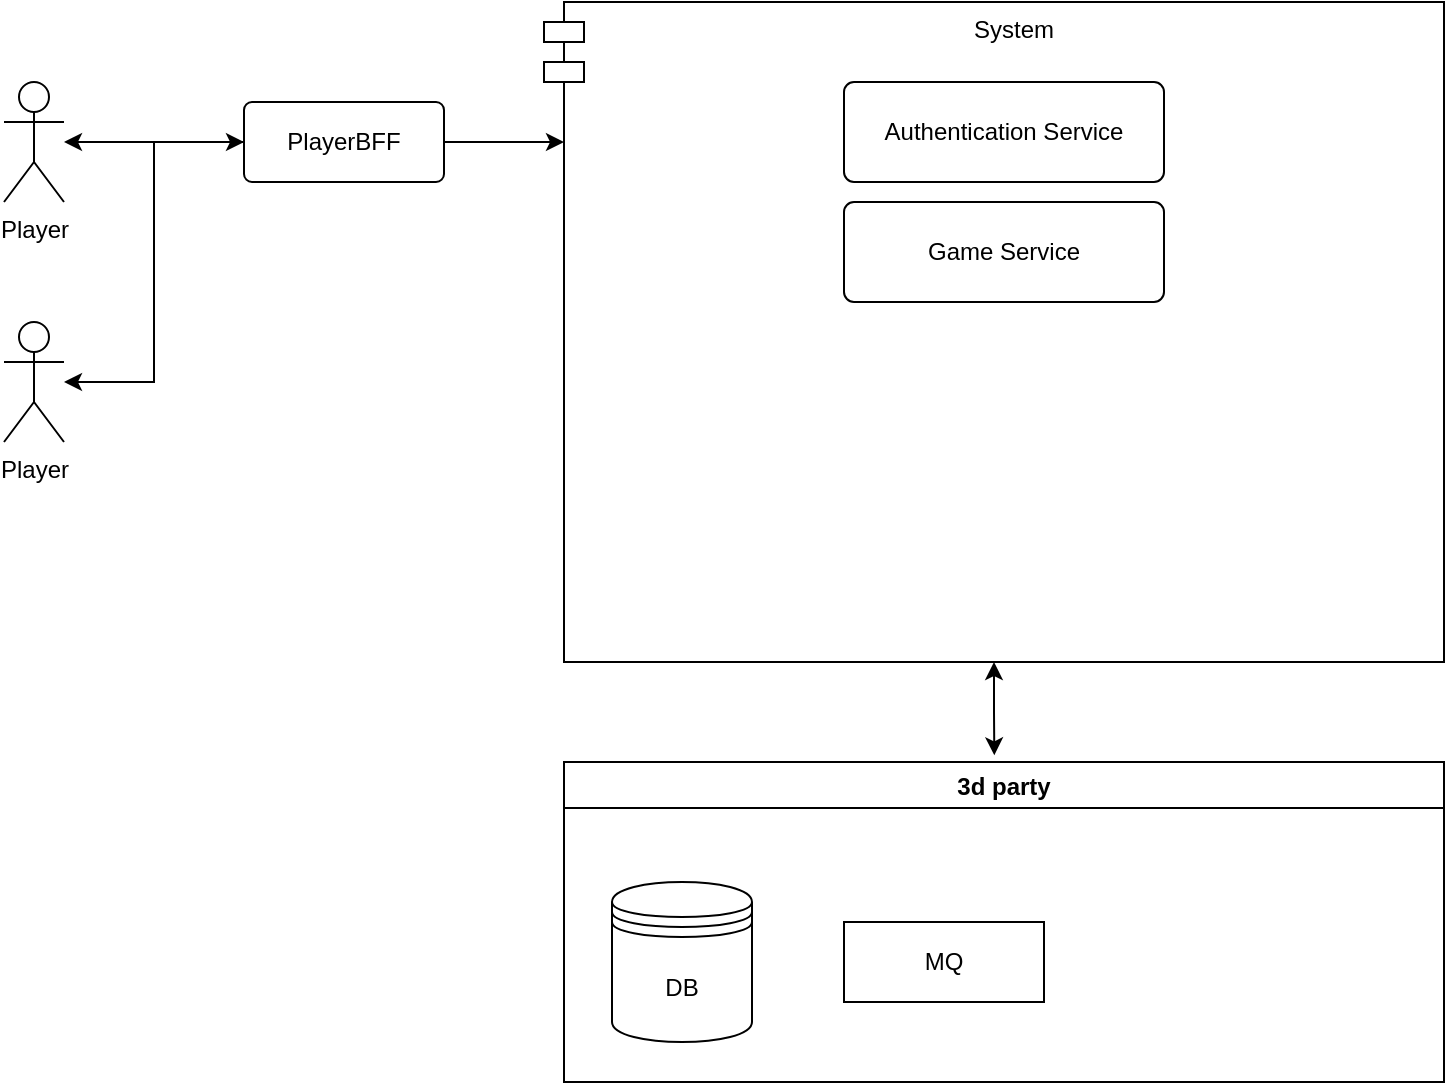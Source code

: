 <mxfile version="15.1.4" type="github">
  <diagram id="IcPDo36wznBp6Ft3FcRZ" name="Page-1">
    <mxGraphModel dx="1387" dy="734" grid="1" gridSize="10" guides="1" tooltips="1" connect="1" arrows="1" fold="1" page="1" pageScale="1" pageWidth="827" pageHeight="1169" math="0" shadow="0">
      <root>
        <mxCell id="0" />
        <mxCell id="1" parent="0" />
        <mxCell id="zY83ZPL1lR6q8MWQFOrT-99" value="Player" style="shape=umlActor;verticalLabelPosition=bottom;verticalAlign=top;html=1;" vertex="1" parent="1">
          <mxGeometry x="40" y="70" width="30" height="60" as="geometry" />
        </mxCell>
        <mxCell id="zY83ZPL1lR6q8MWQFOrT-131" style="edgeStyle=orthogonalEdgeStyle;rounded=0;orthogonalLoop=1;jettySize=auto;html=1;startArrow=classic;startFill=1;endArrow=classic;endFill=1;entryX=0.489;entryY=-0.021;entryDx=0;entryDy=0;entryPerimeter=0;" edge="1" parent="1" source="zY83ZPL1lR6q8MWQFOrT-103" target="zY83ZPL1lR6q8MWQFOrT-130">
          <mxGeometry relative="1" as="geometry" />
        </mxCell>
        <mxCell id="zY83ZPL1lR6q8MWQFOrT-103" value="System" style="shape=module;align=left;spacingLeft=20;align=center;verticalAlign=top;" vertex="1" parent="1">
          <mxGeometry x="310" y="30" width="450" height="330" as="geometry" />
        </mxCell>
        <mxCell id="zY83ZPL1lR6q8MWQFOrT-119" value="" style="edgeStyle=orthogonalEdgeStyle;rounded=0;orthogonalLoop=1;jettySize=auto;html=1;endArrow=classic;startArrow=none;endFill=1;" edge="1" parent="1" source="zY83ZPL1lR6q8MWQFOrT-126">
          <mxGeometry relative="1" as="geometry">
            <mxPoint x="320" y="100" as="targetPoint" />
            <mxPoint x="70" y="70" as="sourcePoint" />
          </mxGeometry>
        </mxCell>
        <mxCell id="zY83ZPL1lR6q8MWQFOrT-126" value="PlayerBFF" style="rounded=1;arcSize=10;whiteSpace=wrap;html=1;align=center;" vertex="1" parent="1">
          <mxGeometry x="160" y="80" width="100" height="40" as="geometry" />
        </mxCell>
        <mxCell id="zY83ZPL1lR6q8MWQFOrT-127" value="" style="edgeStyle=orthogonalEdgeStyle;rounded=0;orthogonalLoop=1;jettySize=auto;html=1;endArrow=none;startArrow=classic;startFill=1;" edge="1" parent="1" source="zY83ZPL1lR6q8MWQFOrT-99" target="zY83ZPL1lR6q8MWQFOrT-126">
          <mxGeometry relative="1" as="geometry">
            <mxPoint x="300.0" y="100" as="targetPoint" />
            <mxPoint x="70" y="70" as="sourcePoint" />
          </mxGeometry>
        </mxCell>
        <mxCell id="zY83ZPL1lR6q8MWQFOrT-130" value="3d party" style="swimlane;" vertex="1" parent="1">
          <mxGeometry x="320" y="410" width="440" height="160" as="geometry" />
        </mxCell>
        <mxCell id="zY83ZPL1lR6q8MWQFOrT-128" value="DB" style="shape=datastore;whiteSpace=wrap;html=1;" vertex="1" parent="zY83ZPL1lR6q8MWQFOrT-130">
          <mxGeometry x="24" y="60" width="70" height="80" as="geometry" />
        </mxCell>
        <mxCell id="zY83ZPL1lR6q8MWQFOrT-133" value="MQ" style="whiteSpace=wrap;html=1;align=center;" vertex="1" parent="zY83ZPL1lR6q8MWQFOrT-130">
          <mxGeometry x="140" y="80" width="100" height="40" as="geometry" />
        </mxCell>
        <mxCell id="zY83ZPL1lR6q8MWQFOrT-137" style="edgeStyle=orthogonalEdgeStyle;rounded=0;orthogonalLoop=1;jettySize=auto;html=1;entryX=0;entryY=0.5;entryDx=0;entryDy=0;startArrow=classic;startFill=1;endArrow=classic;endFill=1;" edge="1" parent="1" source="zY83ZPL1lR6q8MWQFOrT-134" target="zY83ZPL1lR6q8MWQFOrT-126">
          <mxGeometry relative="1" as="geometry" />
        </mxCell>
        <mxCell id="zY83ZPL1lR6q8MWQFOrT-134" value="Player" style="shape=umlActor;verticalLabelPosition=bottom;verticalAlign=top;html=1;" vertex="1" parent="1">
          <mxGeometry x="40" y="190" width="30" height="60" as="geometry" />
        </mxCell>
        <mxCell id="zY83ZPL1lR6q8MWQFOrT-138" value="Authentication Service" style="rounded=1;arcSize=10;whiteSpace=wrap;html=1;align=center;" vertex="1" parent="1">
          <mxGeometry x="460" y="70" width="160" height="50" as="geometry" />
        </mxCell>
        <mxCell id="zY83ZPL1lR6q8MWQFOrT-139" value="Game Service" style="rounded=1;arcSize=10;whiteSpace=wrap;html=1;align=center;" vertex="1" parent="1">
          <mxGeometry x="460" y="130" width="160" height="50" as="geometry" />
        </mxCell>
      </root>
    </mxGraphModel>
  </diagram>
</mxfile>
